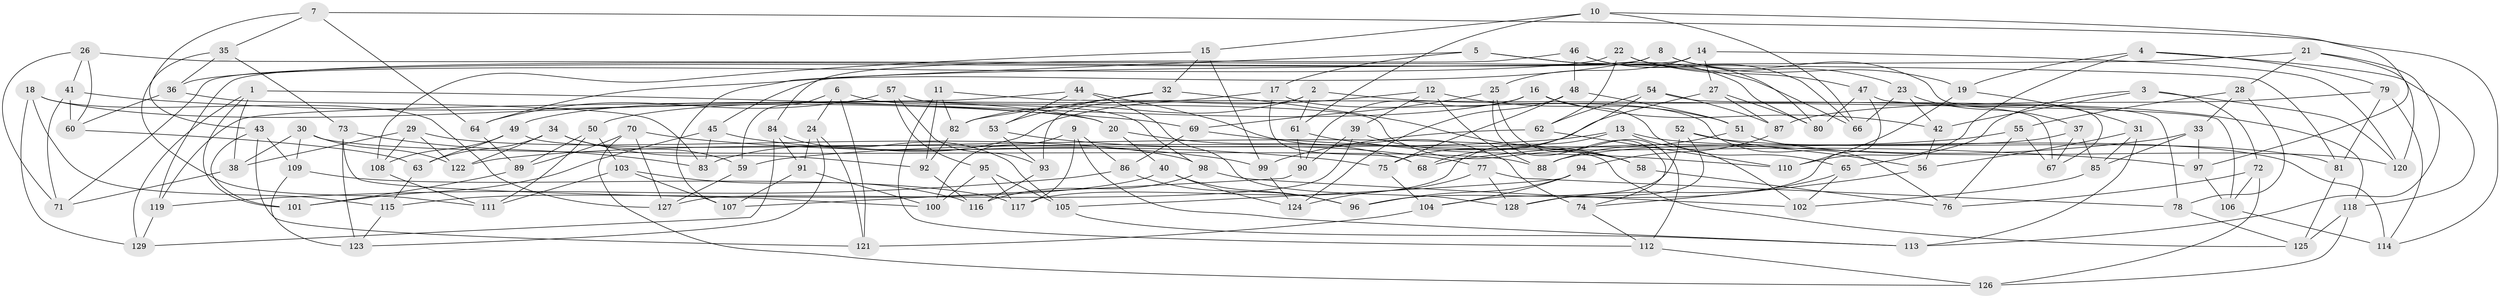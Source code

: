 // Generated by graph-tools (version 1.1) at 2025/16/03/09/25 04:16:34]
// undirected, 129 vertices, 258 edges
graph export_dot {
graph [start="1"]
  node [color=gray90,style=filled];
  1;
  2;
  3;
  4;
  5;
  6;
  7;
  8;
  9;
  10;
  11;
  12;
  13;
  14;
  15;
  16;
  17;
  18;
  19;
  20;
  21;
  22;
  23;
  24;
  25;
  26;
  27;
  28;
  29;
  30;
  31;
  32;
  33;
  34;
  35;
  36;
  37;
  38;
  39;
  40;
  41;
  42;
  43;
  44;
  45;
  46;
  47;
  48;
  49;
  50;
  51;
  52;
  53;
  54;
  55;
  56;
  57;
  58;
  59;
  60;
  61;
  62;
  63;
  64;
  65;
  66;
  67;
  68;
  69;
  70;
  71;
  72;
  73;
  74;
  75;
  76;
  77;
  78;
  79;
  80;
  81;
  82;
  83;
  84;
  85;
  86;
  87;
  88;
  89;
  90;
  91;
  92;
  93;
  94;
  95;
  96;
  97;
  98;
  99;
  100;
  101;
  102;
  103;
  104;
  105;
  106;
  107;
  108;
  109;
  110;
  111;
  112;
  113;
  114;
  115;
  116;
  117;
  118;
  119;
  120;
  121;
  122;
  123;
  124;
  125;
  126;
  127;
  128;
  129;
  1 -- 38;
  1 -- 20;
  1 -- 101;
  1 -- 129;
  2 -- 93;
  2 -- 82;
  2 -- 118;
  2 -- 61;
  3 -- 72;
  3 -- 120;
  3 -- 42;
  3 -- 65;
  4 -- 118;
  4 -- 79;
  4 -- 19;
  4 -- 110;
  5 -- 107;
  5 -- 66;
  5 -- 17;
  5 -- 80;
  6 -- 59;
  6 -- 98;
  6 -- 24;
  6 -- 121;
  7 -- 64;
  7 -- 35;
  7 -- 114;
  7 -- 43;
  8 -- 71;
  8 -- 64;
  8 -- 19;
  8 -- 67;
  9 -- 86;
  9 -- 100;
  9 -- 117;
  9 -- 113;
  10 -- 66;
  10 -- 15;
  10 -- 97;
  10 -- 61;
  11 -- 106;
  11 -- 112;
  11 -- 82;
  11 -- 92;
  12 -- 51;
  12 -- 39;
  12 -- 83;
  12 -- 88;
  13 -- 117;
  13 -- 122;
  13 -- 114;
  13 -- 102;
  14 -- 120;
  14 -- 119;
  14 -- 27;
  14 -- 25;
  15 -- 32;
  15 -- 108;
  15 -- 99;
  16 -- 49;
  16 -- 90;
  16 -- 65;
  16 -- 42;
  17 -- 76;
  17 -- 50;
  17 -- 68;
  18 -- 129;
  18 -- 115;
  18 -- 127;
  18 -- 20;
  19 -- 110;
  19 -- 31;
  20 -- 40;
  20 -- 68;
  21 -- 45;
  21 -- 28;
  21 -- 113;
  21 -- 120;
  22 -- 62;
  22 -- 47;
  22 -- 23;
  22 -- 36;
  23 -- 42;
  23 -- 66;
  23 -- 37;
  24 -- 91;
  24 -- 121;
  24 -- 123;
  25 -- 69;
  25 -- 112;
  25 -- 74;
  26 -- 71;
  26 -- 60;
  26 -- 41;
  26 -- 81;
  27 -- 87;
  27 -- 75;
  27 -- 80;
  28 -- 55;
  28 -- 78;
  28 -- 33;
  29 -- 38;
  29 -- 122;
  29 -- 98;
  29 -- 108;
  30 -- 88;
  30 -- 122;
  30 -- 38;
  30 -- 109;
  31 -- 85;
  31 -- 56;
  31 -- 113;
  32 -- 58;
  32 -- 82;
  32 -- 53;
  33 -- 68;
  33 -- 97;
  33 -- 85;
  34 -- 122;
  34 -- 92;
  34 -- 59;
  34 -- 63;
  35 -- 73;
  35 -- 36;
  35 -- 111;
  36 -- 60;
  36 -- 83;
  37 -- 85;
  37 -- 88;
  37 -- 67;
  38 -- 71;
  39 -- 90;
  39 -- 127;
  39 -- 58;
  40 -- 115;
  40 -- 124;
  40 -- 96;
  41 -- 69;
  41 -- 71;
  41 -- 60;
  42 -- 56;
  43 -- 109;
  43 -- 121;
  43 -- 101;
  44 -- 53;
  44 -- 128;
  44 -- 119;
  44 -- 74;
  45 -- 83;
  45 -- 99;
  45 -- 101;
  46 -- 48;
  46 -- 80;
  46 -- 66;
  46 -- 84;
  47 -- 78;
  47 -- 96;
  47 -- 80;
  48 -- 75;
  48 -- 124;
  48 -- 51;
  49 -- 125;
  49 -- 108;
  49 -- 63;
  50 -- 111;
  50 -- 89;
  50 -- 103;
  51 -- 120;
  51 -- 88;
  52 -- 104;
  52 -- 81;
  52 -- 56;
  52 -- 128;
  53 -- 93;
  53 -- 77;
  54 -- 67;
  54 -- 62;
  54 -- 87;
  54 -- 68;
  55 -- 67;
  55 -- 59;
  55 -- 76;
  56 -- 74;
  57 -- 93;
  57 -- 58;
  57 -- 64;
  57 -- 95;
  58 -- 76;
  59 -- 127;
  60 -- 63;
  61 -- 90;
  61 -- 110;
  62 -- 99;
  62 -- 110;
  63 -- 115;
  64 -- 89;
  65 -- 128;
  65 -- 102;
  69 -- 97;
  69 -- 86;
  70 -- 126;
  70 -- 75;
  70 -- 127;
  70 -- 89;
  72 -- 106;
  72 -- 76;
  72 -- 126;
  73 -- 83;
  73 -- 100;
  73 -- 123;
  74 -- 112;
  75 -- 104;
  77 -- 128;
  77 -- 124;
  77 -- 78;
  78 -- 125;
  79 -- 114;
  79 -- 81;
  79 -- 87;
  81 -- 125;
  82 -- 92;
  84 -- 91;
  84 -- 129;
  84 -- 105;
  85 -- 102;
  86 -- 119;
  86 -- 96;
  87 -- 94;
  89 -- 101;
  90 -- 107;
  91 -- 107;
  91 -- 100;
  92 -- 116;
  93 -- 116;
  94 -- 96;
  94 -- 104;
  94 -- 105;
  95 -- 100;
  95 -- 105;
  95 -- 117;
  97 -- 106;
  98 -- 116;
  98 -- 102;
  99 -- 124;
  103 -- 116;
  103 -- 111;
  103 -- 107;
  104 -- 121;
  105 -- 113;
  106 -- 114;
  108 -- 111;
  109 -- 117;
  109 -- 123;
  112 -- 126;
  115 -- 123;
  118 -- 125;
  118 -- 126;
  119 -- 129;
}
